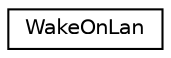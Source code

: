 digraph "Graphical Class Hierarchy"
{
 // LATEX_PDF_SIZE
  edge [fontname="Helvetica",fontsize="10",labelfontname="Helvetica",labelfontsize="10"];
  node [fontname="Helvetica",fontsize="10",shape=record];
  rankdir="LR";
  Node0 [label="WakeOnLan",height=0.2,width=0.4,color="black", fillcolor="white", style="filled",URL="$classWakeOnLan.html",tooltip=" "];
}
